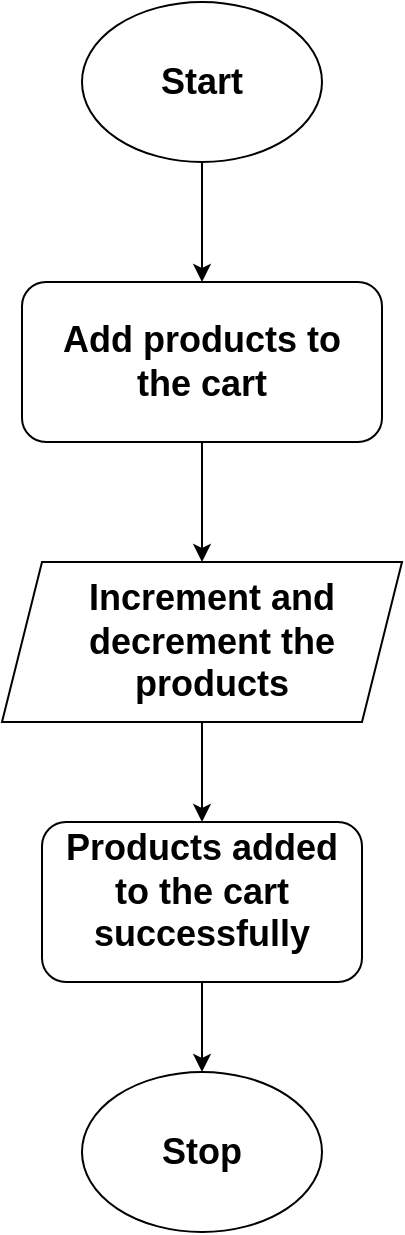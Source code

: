 <mxfile version="20.2.5" type="device"><diagram id="aZ3usxZIK6gb0OTKrB-f" name="Page-1"><mxGraphModel dx="1038" dy="579" grid="1" gridSize="10" guides="1" tooltips="1" connect="1" arrows="1" fold="1" page="1" pageScale="1" pageWidth="850" pageHeight="1100" math="0" shadow="0"><root><mxCell id="0"/><mxCell id="1" parent="0"/><mxCell id="OyPmAPQEoRK3WVMEgvYv-3" value="" style="edgeStyle=orthogonalEdgeStyle;rounded=0;orthogonalLoop=1;jettySize=auto;html=1;" parent="1" source="OyPmAPQEoRK3WVMEgvYv-1" target="OyPmAPQEoRK3WVMEgvYv-2" edge="1"><mxGeometry relative="1" as="geometry"/></mxCell><mxCell id="OyPmAPQEoRK3WVMEgvYv-1" value="" style="ellipse;whiteSpace=wrap;html=1;" parent="1" vertex="1"><mxGeometry x="100" y="40" width="120" height="80" as="geometry"/></mxCell><mxCell id="OyPmAPQEoRK3WVMEgvYv-5" value="" style="edgeStyle=orthogonalEdgeStyle;rounded=0;orthogonalLoop=1;jettySize=auto;html=1;" parent="1" source="OyPmAPQEoRK3WVMEgvYv-2" target="OyPmAPQEoRK3WVMEgvYv-4" edge="1"><mxGeometry relative="1" as="geometry"/></mxCell><mxCell id="OyPmAPQEoRK3WVMEgvYv-2" value="" style="rounded=1;whiteSpace=wrap;html=1;" parent="1" vertex="1"><mxGeometry x="70" y="180" width="180" height="80" as="geometry"/></mxCell><mxCell id="OyPmAPQEoRK3WVMEgvYv-7" value="" style="edgeStyle=orthogonalEdgeStyle;rounded=0;orthogonalLoop=1;jettySize=auto;html=1;" parent="1" source="OyPmAPQEoRK3WVMEgvYv-4" target="OyPmAPQEoRK3WVMEgvYv-6" edge="1"><mxGeometry relative="1" as="geometry"/></mxCell><mxCell id="OyPmAPQEoRK3WVMEgvYv-4" value="" style="shape=parallelogram;perimeter=parallelogramPerimeter;whiteSpace=wrap;html=1;fixedSize=1;" parent="1" vertex="1"><mxGeometry x="60" y="320" width="200" height="80" as="geometry"/></mxCell><mxCell id="OyPmAPQEoRK3WVMEgvYv-9" value="" style="edgeStyle=orthogonalEdgeStyle;rounded=0;orthogonalLoop=1;jettySize=auto;html=1;" parent="1" source="OyPmAPQEoRK3WVMEgvYv-6" target="OyPmAPQEoRK3WVMEgvYv-8" edge="1"><mxGeometry relative="1" as="geometry"/></mxCell><mxCell id="OyPmAPQEoRK3WVMEgvYv-6" value="" style="rounded=1;whiteSpace=wrap;html=1;" parent="1" vertex="1"><mxGeometry x="80" y="450" width="160" height="80" as="geometry"/></mxCell><mxCell id="OyPmAPQEoRK3WVMEgvYv-8" value="" style="ellipse;whiteSpace=wrap;html=1;" parent="1" vertex="1"><mxGeometry x="100" y="575" width="120" height="80" as="geometry"/></mxCell><mxCell id="OyPmAPQEoRK3WVMEgvYv-10" value="&lt;font style=&quot;font-size: 18px;&quot;&gt;&lt;b&gt;Start&lt;/b&gt;&lt;/font&gt;" style="text;html=1;strokeColor=none;fillColor=none;align=center;verticalAlign=middle;whiteSpace=wrap;rounded=0;" parent="1" vertex="1"><mxGeometry x="130" y="65" width="60" height="30" as="geometry"/></mxCell><mxCell id="OyPmAPQEoRK3WVMEgvYv-11" value="&lt;font style=&quot;font-size: 18px;&quot;&gt;Add products to the cart&lt;br&gt;&lt;/font&gt;" style="text;html=1;strokeColor=none;fillColor=none;align=center;verticalAlign=middle;whiteSpace=wrap;rounded=0;fontStyle=1" parent="1" vertex="1"><mxGeometry x="80" y="205" width="160" height="30" as="geometry"/></mxCell><mxCell id="OyPmAPQEoRK3WVMEgvYv-12" value="&lt;font style=&quot;font-size: 18px;&quot;&gt;Increment and decrement the products&lt;/font&gt;" style="text;html=1;strokeColor=none;fillColor=none;align=center;verticalAlign=middle;whiteSpace=wrap;rounded=0;fontStyle=1" parent="1" vertex="1"><mxGeometry x="100" y="352.5" width="130" height="15" as="geometry"/></mxCell><mxCell id="OyPmAPQEoRK3WVMEgvYv-13" value="&lt;font style=&quot;font-size: 18px;&quot;&gt;Products added to the cart successfully&lt;/font&gt;" style="text;html=1;strokeColor=none;fillColor=none;align=center;verticalAlign=middle;whiteSpace=wrap;rounded=0;fontStyle=1" parent="1" vertex="1"><mxGeometry x="90" y="470" width="140" height="30" as="geometry"/></mxCell><mxCell id="OyPmAPQEoRK3WVMEgvYv-14" value="&lt;font style=&quot;font-size: 18px;&quot;&gt;Stop&lt;/font&gt;" style="text;html=1;strokeColor=none;fillColor=none;align=center;verticalAlign=middle;whiteSpace=wrap;rounded=0;fontStyle=1" parent="1" vertex="1"><mxGeometry x="130" y="600" width="60" height="30" as="geometry"/></mxCell></root></mxGraphModel></diagram></mxfile>